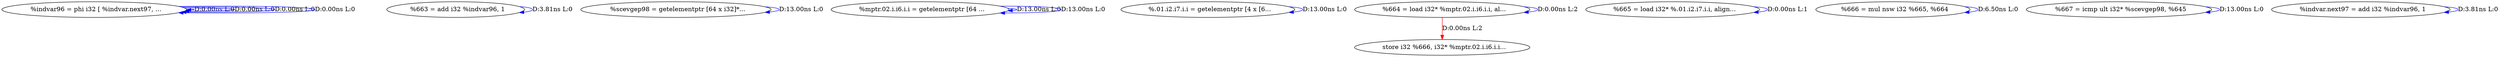digraph {
Node0x41843e0[label="  %indvar96 = phi i32 [ %indvar.next97, ..."];
Node0x41843e0 -> Node0x41843e0[label="D:0.00ns L:0",color=blue];
Node0x41843e0 -> Node0x41843e0[label="D:0.00ns L:0",color=blue];
Node0x41843e0 -> Node0x41843e0[label="D:0.00ns L:0",color=blue];
Node0x41843e0 -> Node0x41843e0[label="D:0.00ns L:0",color=blue];
Node0x4184520[label="  %663 = add i32 %indvar96, 1"];
Node0x4184520 -> Node0x4184520[label="D:3.81ns L:0",color=blue];
Node0x4184660[label="  %scevgep98 = getelementptr [64 x i32]*..."];
Node0x4184660 -> Node0x4184660[label="D:13.00ns L:0",color=blue];
Node0x41847a0[label="  %mptr.02.i.i6.i.i = getelementptr [64 ..."];
Node0x41847a0 -> Node0x41847a0[label="D:13.00ns L:0",color=blue];
Node0x41847a0 -> Node0x41847a0[label="D:13.00ns L:0",color=blue];
Node0x41848e0[label="  %.01.i2.i7.i.i = getelementptr [4 x [6..."];
Node0x41848e0 -> Node0x41848e0[label="D:13.00ns L:0",color=blue];
Node0x4184a20[label="  %664 = load i32* %mptr.02.i.i6.i.i, al..."];
Node0x4184a20 -> Node0x4184a20[label="D:0.00ns L:2",color=blue];
Node0x4184de0[label="  store i32 %666, i32* %mptr.02.i.i6.i.i..."];
Node0x4184a20 -> Node0x4184de0[label="D:0.00ns L:2",color=red];
Node0x4184b60[label="  %665 = load i32* %.01.i2.i7.i.i, align..."];
Node0x4184b60 -> Node0x4184b60[label="D:0.00ns L:1",color=blue];
Node0x4184ca0[label="  %666 = mul nsw i32 %665, %664"];
Node0x4184ca0 -> Node0x4184ca0[label="D:6.50ns L:0",color=blue];
Node0x4184f20[label="  %667 = icmp ult i32* %scevgep98, %645"];
Node0x4184f20 -> Node0x4184f20[label="D:13.00ns L:0",color=blue];
Node0x4185060[label="  %indvar.next97 = add i32 %indvar96, 1"];
Node0x4185060 -> Node0x4185060[label="D:3.81ns L:0",color=blue];
}
